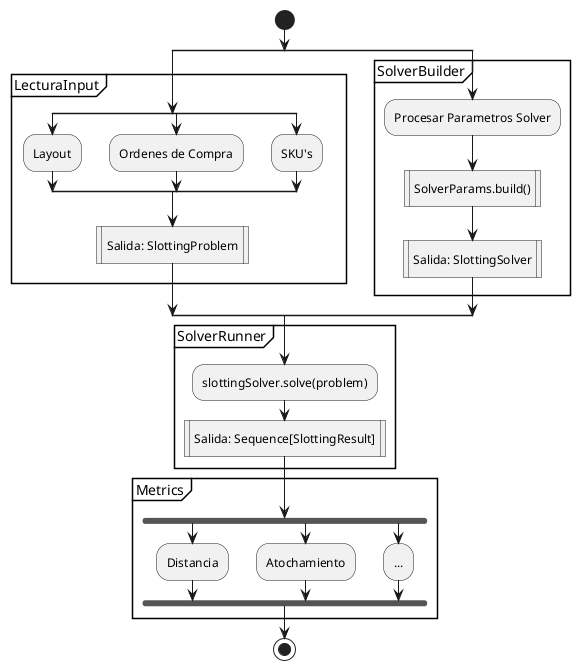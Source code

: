 @startuml

start

split
    partition LecturaInput {
        split
            :Layout;
        split again
            :Ordenes de Compra;
        split again
            :SKU's;
        end split

        :Salida: SlottingProblem|

    }
split again
    partition SolverBuilder {
        :Procesar Parametros Solver;

        :SolverParams.build()|

        :Salida: SlottingSolver|
    }
end split

partition SolverRunner {
    :slottingSolver.solve(problem);
    :Salida: Sequence[SlottingResult]|
}

partition Metrics {
    fork
        :Distancia;
    fork again
        :Atochamiento;
    fork again
        :...;
    end fork
}
stop
@enduml